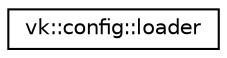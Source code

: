 digraph "Graphical Class Hierarchy"
{
 // LATEX_PDF_SIZE
  edge [fontname="Helvetica",fontsize="10",labelfontname="Helvetica",labelfontsize="10"];
  node [fontname="Helvetica",fontsize="10",shape=record];
  rankdir="LR";
  Node0 [label="vk::config::loader",height=0.2,width=0.4,color="black", fillcolor="white", style="filled",URL="$classvk_1_1config_1_1loader.html",tooltip="Config class with its helper functions."];
}
